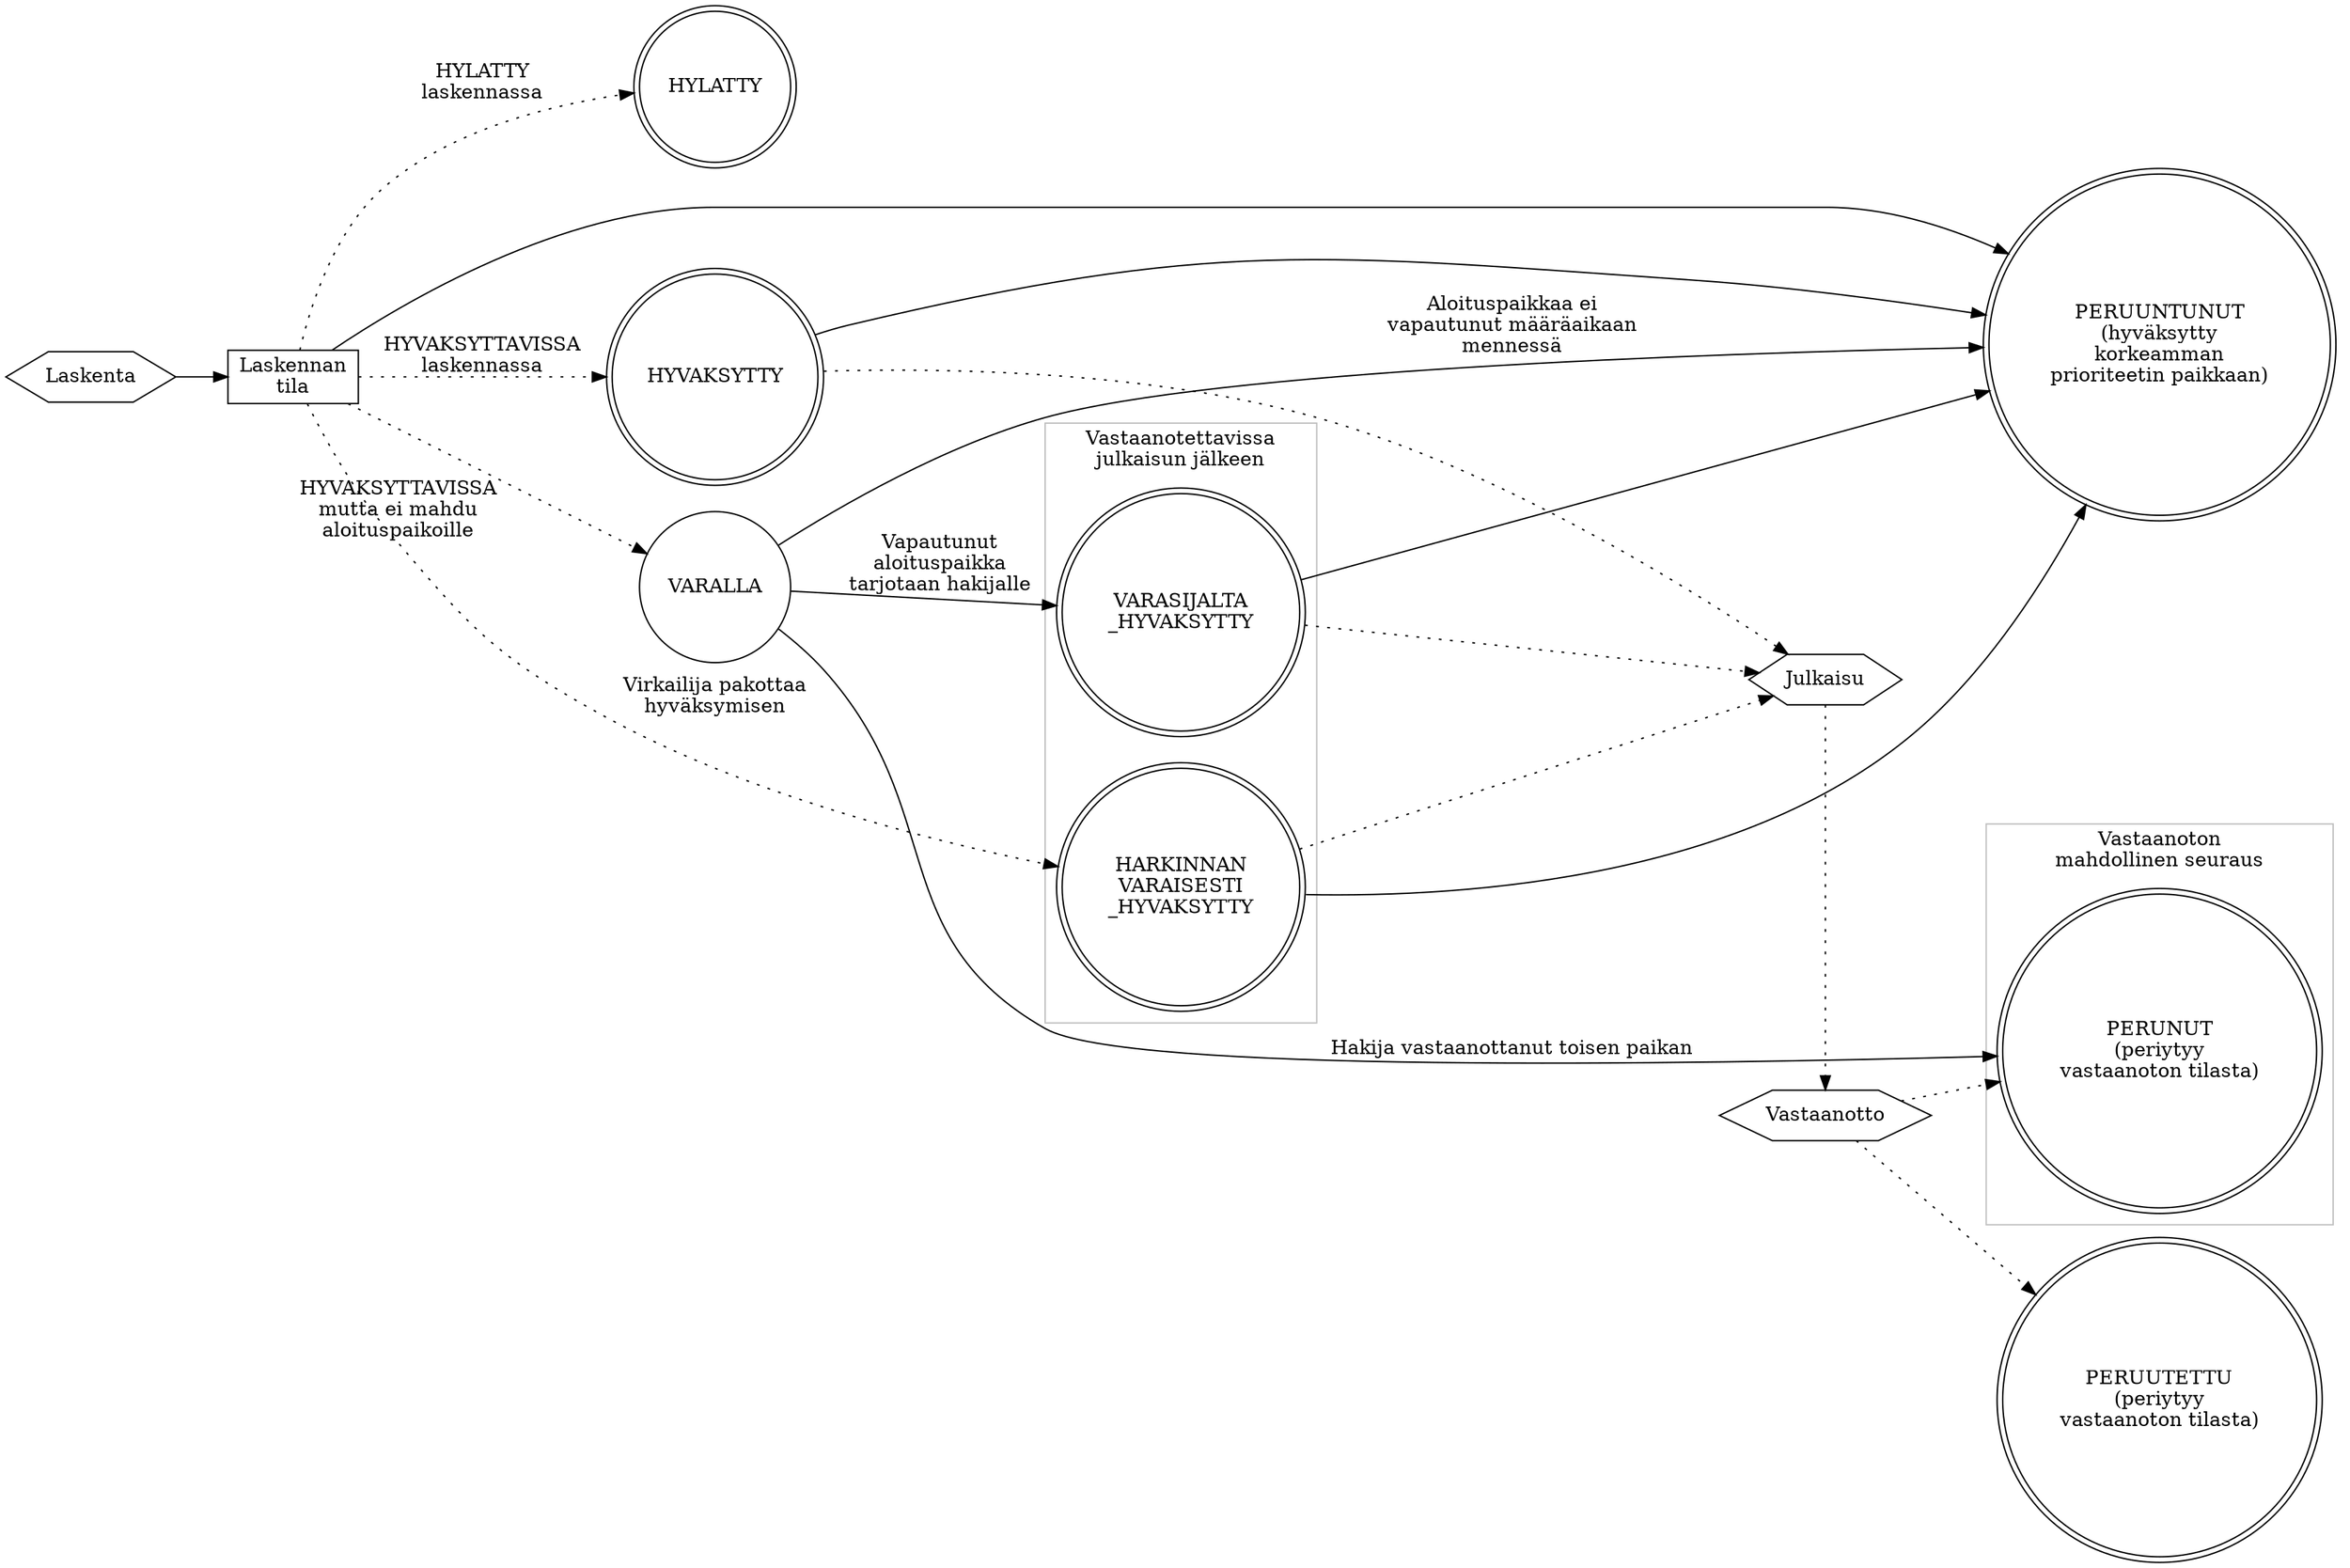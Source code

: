 digraph g {
  rankdir=LR;
  node [shape=doublecircle];

  LaskennanTila -> HYLATTY [label="HYLATTY\nlaskennassa" style=dotted];
  LaskennanTila -> HYVAKSYTTY [label="HYVAKSYTTAVISSA\nlaskennassa" style=dotted];
  LaskennanTila -> VARALLA [xlabel="HYVAKSYTTAVISSA\nmutta ei mahdu\naloituspaikoille" style=dotted];
  VARALLA -> VARASIJALTA_HYVAKSYTTY [label="Vapautunut\naloituspaikka\ntarjotaan hakijalle"];
  VARALLA -> PERUUNTUNUT [label="Aloituspaikkaa ei\nvapautunut määräaikaan\nmennessä"];
  LaskennanTila, HYVAKSYTTY, HARKINNANVARAISESTI_HYVAKSYTTY, VARASIJALTA_HYVAKSYTTY -> PERUUNTUNUT;
  VARALLA -> PERUNUT [label="Hakija vastaanottanut toisen paikan"];
  PERUUNTUNUT [label="PERUUNTUNUT\n(hyväksytty\nkorkeamman\nprioriteetin paikkaan)"];
  PERUNUT [label="PERUNUT\n(periytyy\nvastaanoton tilasta)"];

  LaskennanTila -> HARKINNANVARAISESTI_HYVAKSYTTY [label="Virkailija pakottaa\nhyväksymisen" style=dotted];

  subgraph cluster_vastaanotto {
    label="Vastaanoton\nmahdollinen seuraus";
    color=gray;
    rank=same;
    PERUNUT, PERUUTETTU;
  }

  subgraph cluster_hyvaksytty {
    label="Vastaanotettavissa\njulkaisun jälkeen";
    color=gray;
    rank=same;
    HYVAKSYTTY
    HARKINNANVARAISESTI_HYVAKSYTTY [label="HARKINNAN\nVARAISESTI\n_HYVAKSYTTY"];
    VARASIJALTA_HYVAKSYTTY [label="VARASIJALTA\n_HYVAKSYTTY"];
  }

  VARALLA [shape=circle];
  LaskennanTila [shape=box label="Laskennan\ntila"]
  Laskenta, Julkaisu, Vastaanotto [shape=hexagon];

  Laskenta -> LaskennanTila;
  { rank=same; Julkaisu, Vastaanotto }
  { rank=same; HYLATTY; HYVAKSYTTY; VARALLA; }
  { rank=same; PERUUTETTU [label="PERUUTETTU\n(periytyy\nvastaanoton tilasta)"]; PERUUNTUNUT; }

  HARKINNANVARAISESTI_HYVAKSYTTY, HYVAKSYTTY, VARASIJALTA_HYVAKSYTTY -> Julkaisu -> Vastaanotto -> PERUNUT, PERUUTETTU [style=dotted];
}

